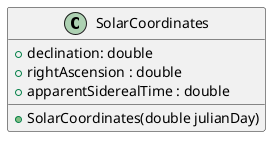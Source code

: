 @startuml

class SolarCoordinates{
+declination: double
+rightAscension : double
+apparentSiderealTime : double
+SolarCoordinates(double julianDay)
}

@enduml